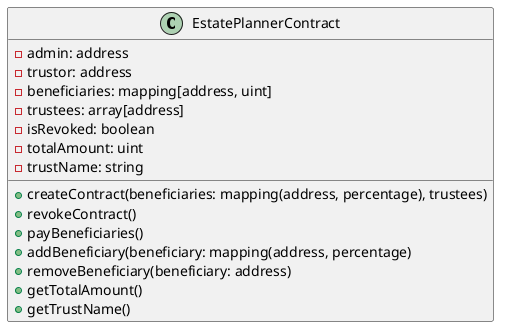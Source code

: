 @startuml
'https://plantuml.com/class-diagram

class EstatePlannerContract {
-admin: address
-trustor: address
-beneficiaries: mapping[address, uint]
-trustees: array[address]
-isRevoked: boolean
-totalAmount: uint
-trustName: string

+createContract(beneficiaries: mapping(address, percentage), trustees)
+revokeContract()
+payBeneficiaries()
+addBeneficiary(beneficiary: mapping(address, percentage)
+removeBeneficiary(beneficiary: address)
+getTotalAmount()
+getTrustName()
}

@enduml